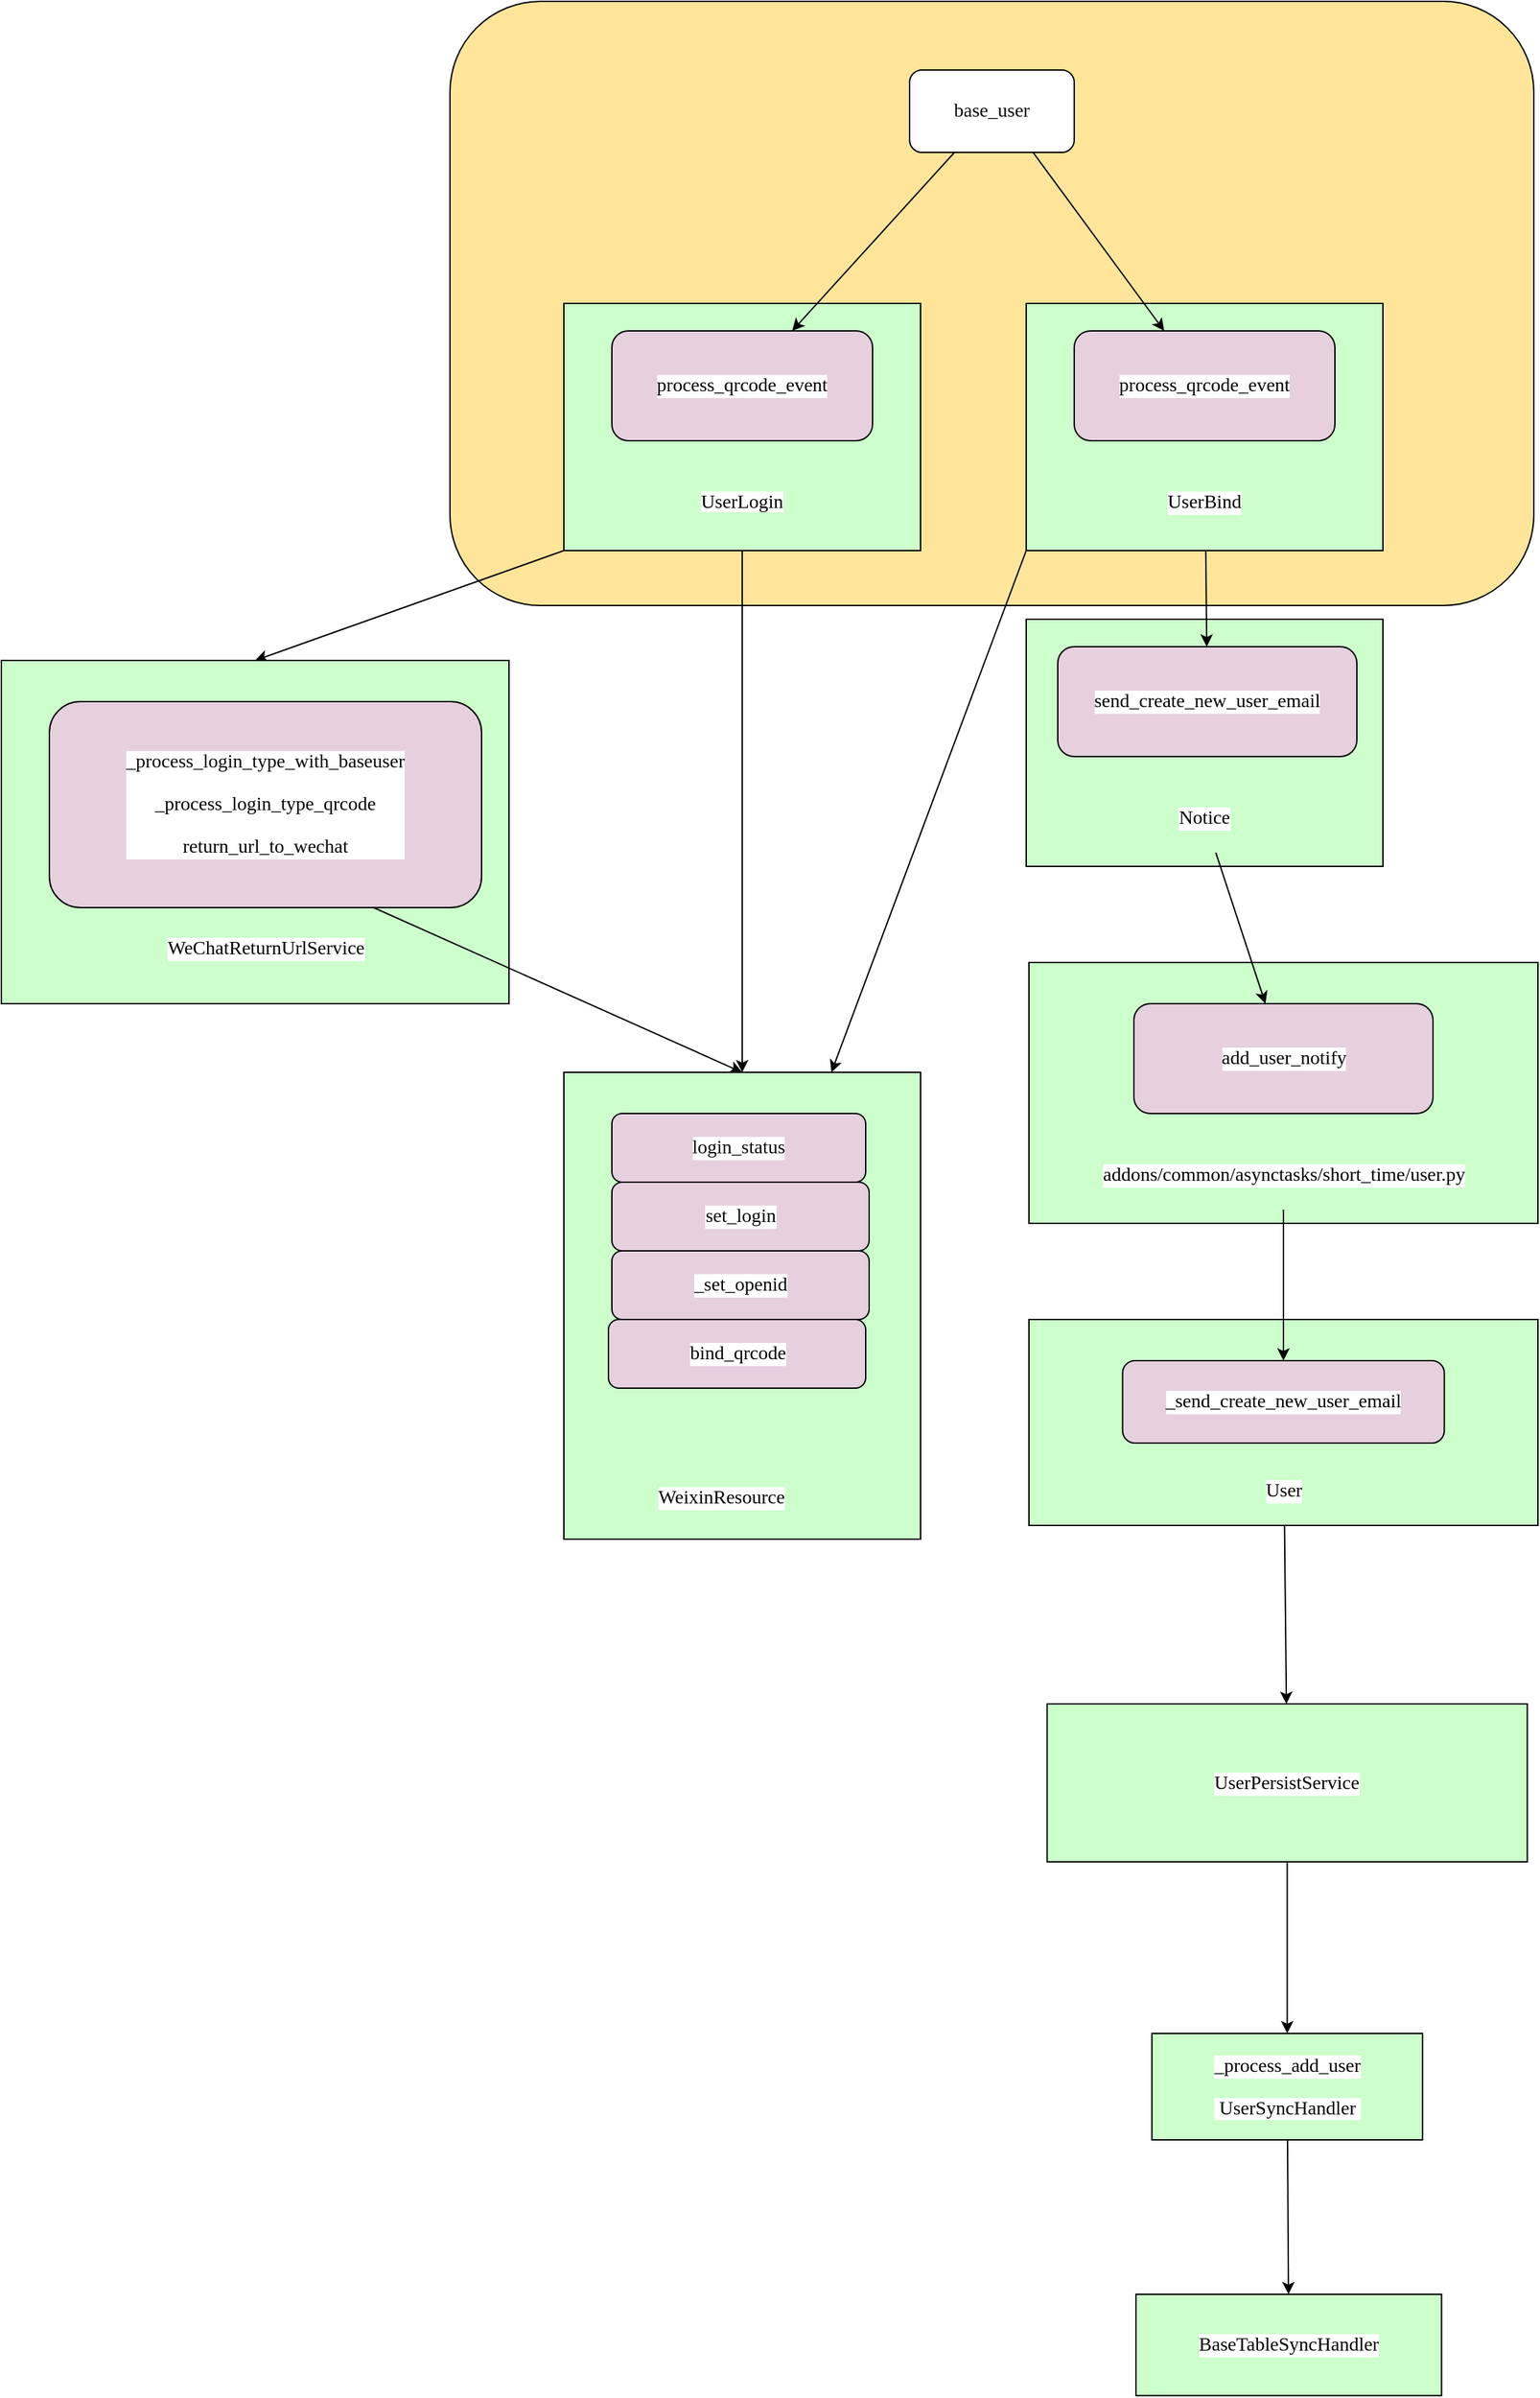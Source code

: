 <mxfile version="13.9.6" type="github">
  <diagram id="80LBF0uWWLtXQU61a6su" name="Page-1">
    <mxGraphModel dx="2177" dy="1943" grid="1" gridSize="10" guides="1" tooltips="1" connect="1" arrows="1" fold="1" page="1" pageScale="1" pageWidth="827" pageHeight="1169" math="0" shadow="0">
      <root>
        <mxCell id="0" />
        <mxCell id="1" parent="0" />
        <mxCell id="gvvGJjCDzovz9uI-ExWb-47" value="" style="rounded=1;whiteSpace=wrap;html=1;fillColor=#FFE599;" vertex="1" parent="1">
          <mxGeometry x="147" y="-30" width="790" height="440" as="geometry" />
        </mxCell>
        <mxCell id="gvvGJjCDzovz9uI-ExWb-30" value="" style="rounded=0;whiteSpace=wrap;html=1;fillColor=#CCFFCC;" vertex="1" parent="1">
          <mxGeometry x="569" y="670" width="371" height="190" as="geometry" />
        </mxCell>
        <mxCell id="gvvGJjCDzovz9uI-ExWb-42" value="" style="edgeStyle=none;rounded=0;orthogonalLoop=1;jettySize=auto;html=1;" edge="1" parent="1" source="gvvGJjCDzovz9uI-ExWb-33" target="gvvGJjCDzovz9uI-ExWb-41">
          <mxGeometry relative="1" as="geometry" />
        </mxCell>
        <mxCell id="gvvGJjCDzovz9uI-ExWb-33" value="" style="rounded=0;whiteSpace=wrap;html=1;fillColor=#CCFFCC;" vertex="1" parent="1">
          <mxGeometry x="569" y="930" width="371" height="150" as="geometry" />
        </mxCell>
        <mxCell id="gvvGJjCDzovz9uI-ExWb-25" value="" style="rounded=0;whiteSpace=wrap;html=1;fillColor=#CCFFCC;" vertex="1" parent="1">
          <mxGeometry x="567" y="420" width="260" height="180" as="geometry" />
        </mxCell>
        <mxCell id="gvvGJjCDzovz9uI-ExWb-29" style="edgeStyle=none;rounded=0;orthogonalLoop=1;jettySize=auto;html=1;exitX=0;exitY=1;exitDx=0;exitDy=0;entryX=0.75;entryY=0;entryDx=0;entryDy=0;" edge="1" parent="1" source="gvvGJjCDzovz9uI-ExWb-8" target="gvvGJjCDzovz9uI-ExWb-12">
          <mxGeometry relative="1" as="geometry" />
        </mxCell>
        <mxCell id="gvvGJjCDzovz9uI-ExWb-36" value="" style="edgeStyle=none;rounded=0;orthogonalLoop=1;jettySize=auto;html=1;" edge="1" parent="1" source="gvvGJjCDzovz9uI-ExWb-8" target="gvvGJjCDzovz9uI-ExWb-26">
          <mxGeometry relative="1" as="geometry" />
        </mxCell>
        <mxCell id="gvvGJjCDzovz9uI-ExWb-8" value="" style="rounded=0;whiteSpace=wrap;html=1;fillColor=#CCFFCC;" vertex="1" parent="1">
          <mxGeometry x="567" y="190" width="260" height="180" as="geometry" />
        </mxCell>
        <mxCell id="gvvGJjCDzovz9uI-ExWb-13" value="" style="edgeStyle=none;rounded=0;orthogonalLoop=1;jettySize=auto;html=1;" edge="1" parent="1" source="gvvGJjCDzovz9uI-ExWb-4" target="gvvGJjCDzovz9uI-ExWb-12">
          <mxGeometry relative="1" as="geometry" />
        </mxCell>
        <mxCell id="gvvGJjCDzovz9uI-ExWb-24" style="edgeStyle=none;rounded=0;orthogonalLoop=1;jettySize=auto;html=1;exitX=0;exitY=1;exitDx=0;exitDy=0;entryX=0.5;entryY=0;entryDx=0;entryDy=0;" edge="1" parent="1" source="gvvGJjCDzovz9uI-ExWb-4" target="gvvGJjCDzovz9uI-ExWb-18">
          <mxGeometry relative="1" as="geometry" />
        </mxCell>
        <mxCell id="gvvGJjCDzovz9uI-ExWb-4" value="" style="rounded=0;whiteSpace=wrap;html=1;fillColor=#CCFFCC;" vertex="1" parent="1">
          <mxGeometry x="230" y="190" width="260" height="180" as="geometry" />
        </mxCell>
        <mxCell id="gvvGJjCDzovz9uI-ExWb-3" value="" style="rounded=0;orthogonalLoop=1;jettySize=auto;html=1;" edge="1" parent="1" source="gvvGJjCDzovz9uI-ExWb-1" target="gvvGJjCDzovz9uI-ExWb-2">
          <mxGeometry relative="1" as="geometry" />
        </mxCell>
        <mxCell id="gvvGJjCDzovz9uI-ExWb-11" style="edgeStyle=none;rounded=0;orthogonalLoop=1;jettySize=auto;html=1;exitX=0.75;exitY=1;exitDx=0;exitDy=0;" edge="1" parent="1" source="gvvGJjCDzovz9uI-ExWb-1" target="gvvGJjCDzovz9uI-ExWb-9">
          <mxGeometry relative="1" as="geometry" />
        </mxCell>
        <mxCell id="gvvGJjCDzovz9uI-ExWb-1" value="&lt;pre style=&quot;background-color: #ffffff ; color: #080808 ; font-family: &amp;#34;jetbrains mono&amp;#34; ; font-size: 10.5pt&quot;&gt;base_user&lt;/pre&gt;" style="rounded=1;whiteSpace=wrap;html=1;" vertex="1" parent="1">
          <mxGeometry x="482" y="20" width="120" height="60" as="geometry" />
        </mxCell>
        <mxCell id="gvvGJjCDzovz9uI-ExWb-2" value="&lt;pre style=&quot;background-color: #ffffff ; color: #080808 ; font-family: &amp;#34;jetbrains mono&amp;#34; ; font-size: 10.5pt&quot;&gt;&lt;span style=&quot;color: #000000&quot;&gt;process_qrcode_event&lt;/span&gt;&lt;/pre&gt;" style="whiteSpace=wrap;html=1;rounded=1;fillColor=#E6D0DE;" vertex="1" parent="1">
          <mxGeometry x="265" y="210" width="190" height="80" as="geometry" />
        </mxCell>
        <mxCell id="gvvGJjCDzovz9uI-ExWb-5" value="&lt;span style=&quot;background-color: rgb(255 , 255 , 255) ; font-family: &amp;#34;jetbrains mono&amp;#34; ; font-size: 10.5pt&quot;&gt;UserLogin&lt;/span&gt;" style="text;html=1;strokeColor=none;fillColor=none;align=center;verticalAlign=middle;whiteSpace=wrap;rounded=0;" vertex="1" parent="1">
          <mxGeometry x="310" y="310" width="100" height="50" as="geometry" />
        </mxCell>
        <mxCell id="gvvGJjCDzovz9uI-ExWb-9" value="&lt;pre style=&quot;background-color: #ffffff ; color: #080808 ; font-family: &amp;#34;jetbrains mono&amp;#34; ; font-size: 10.5pt&quot;&gt;&lt;span style=&quot;color: #000000&quot;&gt;process_qrcode_event&lt;/span&gt;&lt;/pre&gt;" style="whiteSpace=wrap;html=1;rounded=1;fillColor=#E6D0DE;" vertex="1" parent="1">
          <mxGeometry x="602" y="210" width="190" height="80" as="geometry" />
        </mxCell>
        <mxCell id="gvvGJjCDzovz9uI-ExWb-10" value="&lt;pre style=&quot;background-color: #ffffff ; color: #080808 ; font-family: &amp;#34;jetbrains mono&amp;#34; ; font-size: 10.5pt&quot;&gt;&lt;span style=&quot;color: #000000&quot;&gt;UserBind&lt;/span&gt;&lt;/pre&gt;" style="text;html=1;strokeColor=none;fillColor=none;align=center;verticalAlign=middle;whiteSpace=wrap;rounded=0;" vertex="1" parent="1">
          <mxGeometry x="647" y="310" width="100" height="50" as="geometry" />
        </mxCell>
        <mxCell id="gvvGJjCDzovz9uI-ExWb-12" value="" style="rounded=0;whiteSpace=wrap;html=1;fillColor=#CCFFCC;" vertex="1" parent="1">
          <mxGeometry x="230" y="750" width="260" height="340" as="geometry" />
        </mxCell>
        <mxCell id="gvvGJjCDzovz9uI-ExWb-14" value="&lt;pre style=&quot;background-color: #ffffff ; color: #080808 ; font-family: &amp;#34;jetbrains mono&amp;#34; ; font-size: 10.5pt&quot;&gt;&lt;span style=&quot;color: #000000&quot;&gt;WeixinResource&lt;/span&gt;&lt;/pre&gt;" style="text;html=1;strokeColor=none;fillColor=none;align=center;verticalAlign=middle;whiteSpace=wrap;rounded=0;" vertex="1" parent="1">
          <mxGeometry x="290" y="1050" width="110" height="20" as="geometry" />
        </mxCell>
        <mxCell id="gvvGJjCDzovz9uI-ExWb-15" value="&lt;pre style=&quot;background-color: #ffffff ; color: #080808 ; font-family: &amp;#34;jetbrains mono&amp;#34; ; font-size: 10.5pt&quot;&gt;&lt;span style=&quot;color: rgba(0 , 0 , 0 , 0) ; font-family: monospace ; font-size: 0px ; background-color: rgb(248 , 249 , 250)&quot;&gt;%3CmxGraphModel%3E%3Croot%3E%3CmxCell%20id%3D%220%22%2F%3E%3CmxCell%20id%3D%221%22%20parent%3D%220%22%2F%3E%3CmxCell%20id%3D%222%22%20value%3D%22%26lt%3Bpre%20style%3D%26quot%3Bbackground-color%3A%20%23ffffff%20%3B%20color%3A%20%23080808%20%3B%20font-family%3A%20%26amp%3B%2334%3Bjetbrains%20mono%26amp%3B%2334%3B%20%3B%20font-size%3A%2010.5pt%26quot%3B%26gt%3B%26lt%3Bspan%20style%3D%26quot%3Bcolor%3A%20%23000000%26quot%3B%26gt%3Bprocess_qrcode_event%26lt%3B%2Fspan%26gt%3B%26lt%3B%2Fpre%26gt%3B%22%20style%3D%22whiteSpace%3Dwrap%3Bhtml%3D1%3Brounded%3D1%3BfillColor%3D%23E6D0DE%3B%22%20vertex%3D%221%22%20parent%3D%221%22%3E%3CmxGeometry%20x%3D%22265%22%20y%3D%22210%22%20width%3D%22190%22%20height%3D%2280%22%20as%3D%22geometry%22%2F%3E%3C%2FmxCell%3E%3C%2Froot%3E%3C%2FmxGraphModel%3E&lt;/span&gt;set_login&lt;br&gt;&lt;/pre&gt;" style="whiteSpace=wrap;html=1;rounded=1;fillColor=#E6D0DE;" vertex="1" parent="1">
          <mxGeometry x="265" y="830" width="187.5" height="50" as="geometry" />
        </mxCell>
        <mxCell id="gvvGJjCDzovz9uI-ExWb-16" value="&lt;pre style=&quot;background-color: #ffffff ; color: #080808 ; font-family: &amp;#34;jetbrains mono&amp;#34; ; font-size: 10.5pt&quot;&gt;&lt;span style=&quot;color: rgba(0 , 0 , 0 , 0) ; font-family: monospace ; font-size: 0px ; background-color: rgb(248 , 249 , 250)&quot;&gt;%3CmxGraphModel%3E%3Croot%3E%3CmxCell%20id%3D%220%22%2F%3E%3CmxCell%20id%3D%221%22%20parent%3D%220%22%2F%3E%3CmxCell%20id%3D%222%22%20value%3D%22%26lt%3Bpre%20style%3D%26quot%3Bbackground-color%3A%20%23ffffff%20%3B%20color%3A%20%23080808%20%3B%20font-family%3A%20%26amp%3B%2334%3Bjetbrains%20mono%26amp%3B%2334%3B%20%3B%20font-size%3A%2010.5pt%26quot%3B%26gt%3B%26lt%3Bspan%20style%3D%26quot%3Bcolor%3A%20rgba(0%20%2C%200%20%2C%200%20%2C%200)%20%3B%20font-family%3A%20monospace%20%3B%20font-size%3A%200px%20%3B%20background-color%3A%20rgb(248%20%2C%20249%20%2C%20250)%26quot%3B%26gt%3B%253CmxGraphModel%253E%253Croot%253E%253CmxCell%2520id%253D%25220%2522%252F%253E%253CmxCell%2520id%253D%25221%2522%2520parent%253D%25220%2522%252F%253E%253CmxCell%2520id%253D%25222%2522%2520value%253D%2522%2526lt%253Bpre%2520style%253D%2526quot%253Bbackground-color%253A%2520%2523ffffff%2520%253B%2520color%253A%2520%2523080808%2520%253B%2520font-family%253A%2520%2526amp%253B%252334%253Bjetbrains%2520mono%2526amp%253B%252334%253B%2520%253B%2520font-size%253A%252010.5pt%2526quot%253B%2526gt%253B%2526lt%253Bspan%2520style%253D%2526quot%253Bcolor%253A%2520%2523000000%2526quot%253B%2526gt%253Bprocess_qrcode_event%2526lt%253B%252Fspan%2526gt%253B%2526lt%253B%252Fpre%2526gt%253B%2522%2520style%253D%2522whiteSpace%253Dwrap%253Bhtml%253D1%253Brounded%253D1%253BfillColor%253D%2523E6D0DE%253B%2522%2520vertex%253D%25221%2522%2520parent%253D%25221%2522%253E%253CmxGeometry%2520x%253D%2522265%2522%2520y%253D%2522210%2522%2520width%253D%2522190%2522%2520height%253D%252280%2522%2520as%253D%2522geometry%2522%252F%253E%253C%252FmxCell%253E%253C%252Froot%253E%253C%252FmxGraphModel%253E%26lt%3B%2Fspan%26gt%3Bset_login%26lt%3Bbr%26gt%3B%26lt%3B%2Fpre%26gt%3B%22%20style%3D%22whiteSpace%3Dwrap%3Bhtml%3D1%3Brounded%3D1%3BfillColor%3D%23E6D0DE%3B%22%20vertex%3D%221%22%20parent%3D%221%22%3E%3CmxGeometry%20x%3D%22265%22%20y%3D%22560%22%20width%3D%22190%22%20height%3D%2280%22%20as%3D%22geometry%22%2F%3E%3C%2FmxCell%3E%3C%2Froot%3E%3C%2FmxGraphModel%3E&lt;/span&gt;login_status&lt;br&gt;&lt;/pre&gt;" style="whiteSpace=wrap;html=1;rounded=1;fillColor=#E6D0DE;" vertex="1" parent="1">
          <mxGeometry x="265" y="780" width="185" height="50" as="geometry" />
        </mxCell>
        <mxCell id="gvvGJjCDzovz9uI-ExWb-18" value="" style="rounded=0;whiteSpace=wrap;html=1;fillColor=#CCFFCC;" vertex="1" parent="1">
          <mxGeometry x="-180" y="450" width="370" height="250" as="geometry" />
        </mxCell>
        <mxCell id="gvvGJjCDzovz9uI-ExWb-19" value="&lt;pre style=&quot;background-color: #ffffff ; color: #080808 ; font-family: &amp;#34;jetbrains mono&amp;#34; ; font-size: 10.5pt&quot;&gt;&lt;pre style=&quot;font-family: &amp;#34;jetbrains mono&amp;#34; ; font-size: 10.5pt&quot;&gt;&lt;span style=&quot;color: #000000&quot;&gt;WeChatReturnUrlService&lt;/span&gt;&lt;/pre&gt;&lt;/pre&gt;" style="text;html=1;strokeColor=none;fillColor=none;align=center;verticalAlign=middle;whiteSpace=wrap;rounded=0;" vertex="1" parent="1">
          <mxGeometry x="-42.5" y="650" width="110" height="20" as="geometry" />
        </mxCell>
        <mxCell id="gvvGJjCDzovz9uI-ExWb-23" style="edgeStyle=none;rounded=0;orthogonalLoop=1;jettySize=auto;html=1;exitX=0.75;exitY=1;exitDx=0;exitDy=0;entryX=0.5;entryY=0;entryDx=0;entryDy=0;" edge="1" parent="1" source="gvvGJjCDzovz9uI-ExWb-21" target="gvvGJjCDzovz9uI-ExWb-12">
          <mxGeometry relative="1" as="geometry" />
        </mxCell>
        <mxCell id="gvvGJjCDzovz9uI-ExWb-21" value="&lt;pre style=&quot;background-color: #ffffff ; color: #080808 ; font-family: &amp;#34;jetbrains mono&amp;#34; ; font-size: 10.5pt&quot;&gt;&lt;pre style=&quot;font-family: &amp;#34;jetbrains mono&amp;#34; ; font-size: 10.5pt&quot;&gt;_process_login_type_with_baseuser&lt;/pre&gt;&lt;pre style=&quot;font-family: &amp;#34;jetbrains mono&amp;#34; ; font-size: 10.5pt&quot;&gt;&lt;pre style=&quot;font-family: &amp;#34;jetbrains mono&amp;#34; ; font-size: 10.5pt&quot;&gt;&lt;span style=&quot;color: #000000&quot;&gt;_process_login_type_qrcode&lt;/span&gt;&lt;/pre&gt;&lt;pre style=&quot;font-family: &amp;#34;jetbrains mono&amp;#34; ; font-size: 10.5pt&quot;&gt;&lt;span style=&quot;color: #000000&quot;&gt;return_url_to_wechat&lt;/span&gt;&lt;/pre&gt;&lt;/pre&gt;&lt;/pre&gt;" style="whiteSpace=wrap;html=1;rounded=1;fillColor=#E6D0DE;" vertex="1" parent="1">
          <mxGeometry x="-145" y="480" width="315" height="150" as="geometry" />
        </mxCell>
        <mxCell id="gvvGJjCDzovz9uI-ExWb-22" value="&lt;pre style=&quot;background-color: #ffffff ; color: #080808 ; font-family: &amp;#34;jetbrains mono&amp;#34; ; font-size: 10.5pt&quot;&gt;&lt;pre style=&quot;font-family: &amp;#34;jetbrains mono&amp;#34; ; font-size: 10.5pt&quot;&gt;&lt;span style=&quot;color: #000000&quot;&gt;_set_openid&lt;/span&gt;&lt;/pre&gt;&lt;/pre&gt;" style="whiteSpace=wrap;html=1;rounded=1;fillColor=#E6D0DE;" vertex="1" parent="1">
          <mxGeometry x="265" y="880" width="187.5" height="50" as="geometry" />
        </mxCell>
        <mxCell id="gvvGJjCDzovz9uI-ExWb-26" value="&lt;pre style=&quot;background-color: #ffffff ; color: #080808 ; font-family: &amp;#34;jetbrains mono&amp;#34; ; font-size: 10.5pt&quot;&gt;&lt;pre style=&quot;font-family: &amp;#34;jetbrains mono&amp;#34; ; font-size: 10.5pt&quot;&gt;&lt;span style=&quot;color: #000000&quot;&gt;send_create_new_user_email&lt;/span&gt;&lt;/pre&gt;&lt;/pre&gt;" style="whiteSpace=wrap;html=1;rounded=1;fillColor=#E6D0DE;" vertex="1" parent="1">
          <mxGeometry x="590" y="440" width="218" height="80" as="geometry" />
        </mxCell>
        <mxCell id="gvvGJjCDzovz9uI-ExWb-37" value="" style="edgeStyle=none;rounded=0;orthogonalLoop=1;jettySize=auto;html=1;" edge="1" parent="1" source="gvvGJjCDzovz9uI-ExWb-27" target="gvvGJjCDzovz9uI-ExWb-31">
          <mxGeometry relative="1" as="geometry" />
        </mxCell>
        <mxCell id="gvvGJjCDzovz9uI-ExWb-27" value="&lt;pre style=&quot;background-color: #ffffff ; color: #080808 ; font-family: &amp;#34;jetbrains mono&amp;#34; ; font-size: 10.5pt&quot;&gt;&lt;pre style=&quot;font-family: &amp;#34;jetbrains mono&amp;#34; ; font-size: 10.5pt&quot;&gt;&lt;span style=&quot;color: #000000&quot;&gt;Notice&lt;/span&gt;&lt;/pre&gt;&lt;/pre&gt;" style="text;html=1;strokeColor=none;fillColor=none;align=center;verticalAlign=middle;whiteSpace=wrap;rounded=0;" vertex="1" parent="1">
          <mxGeometry x="647" y="540" width="100" height="50" as="geometry" />
        </mxCell>
        <mxCell id="gvvGJjCDzovz9uI-ExWb-28" value="&lt;pre style=&quot;background-color: #ffffff ; color: #080808 ; font-family: &amp;#34;jetbrains mono&amp;#34; ; font-size: 10.5pt&quot;&gt;&lt;pre style=&quot;font-family: &amp;#34;jetbrains mono&amp;#34; ; font-size: 10.5pt&quot;&gt;&lt;pre style=&quot;font-family: &amp;#34;jetbrains mono&amp;#34; ; font-size: 10.5pt&quot;&gt;&lt;span style=&quot;color: #000000&quot;&gt;bind_qrcode&lt;/span&gt;&lt;/pre&gt;&lt;/pre&gt;&lt;/pre&gt;" style="whiteSpace=wrap;html=1;rounded=1;fillColor=#E6D0DE;" vertex="1" parent="1">
          <mxGeometry x="262.5" y="930" width="187.5" height="50" as="geometry" />
        </mxCell>
        <mxCell id="gvvGJjCDzovz9uI-ExWb-31" value="&lt;pre style=&quot;background-color: #ffffff ; color: #080808 ; font-family: &amp;#34;jetbrains mono&amp;#34; ; font-size: 10.5pt&quot;&gt;&lt;pre style=&quot;font-family: &amp;#34;jetbrains mono&amp;#34; ; font-size: 10.5pt&quot;&gt;&lt;pre style=&quot;font-family: &amp;#34;jetbrains mono&amp;#34; ; font-size: 10.5pt&quot;&gt;&lt;span style=&quot;color: #000000&quot;&gt;add_user_notify&lt;/span&gt;&lt;/pre&gt;&lt;/pre&gt;&lt;/pre&gt;" style="whiteSpace=wrap;html=1;rounded=1;fillColor=#E6D0DE;" vertex="1" parent="1">
          <mxGeometry x="645.5" y="700" width="218" height="80" as="geometry" />
        </mxCell>
        <mxCell id="gvvGJjCDzovz9uI-ExWb-38" value="" style="edgeStyle=none;rounded=0;orthogonalLoop=1;jettySize=auto;html=1;" edge="1" parent="1" source="gvvGJjCDzovz9uI-ExWb-32" target="gvvGJjCDzovz9uI-ExWb-34">
          <mxGeometry relative="1" as="geometry" />
        </mxCell>
        <mxCell id="gvvGJjCDzovz9uI-ExWb-32" value="&lt;pre style=&quot;background-color: rgb(255 , 255 , 255)&quot;&gt;&lt;pre&gt;&lt;font face=&quot;jetbrains mono&quot;&gt;&lt;span style=&quot;font-size: 14px&quot;&gt;addons/common/asynctasks/short_time/user.py&lt;/span&gt;&lt;/font&gt;&lt;font color=&quot;#080808&quot; face=&quot;jetbrains mono&quot;&gt;&lt;span style=&quot;font-size: 10.5pt&quot;&gt;&lt;br&gt;&lt;/span&gt;&lt;/font&gt;&lt;/pre&gt;&lt;/pre&gt;" style="text;html=1;strokeColor=none;fillColor=none;align=center;verticalAlign=middle;whiteSpace=wrap;rounded=0;" vertex="1" parent="1">
          <mxGeometry x="576.75" y="800" width="355.5" height="50" as="geometry" />
        </mxCell>
        <mxCell id="gvvGJjCDzovz9uI-ExWb-34" value="&lt;pre style=&quot;background-color: #ffffff ; color: #080808 ; font-family: &amp;#34;jetbrains mono&amp;#34; ; font-size: 10.5pt&quot;&gt;&lt;pre style=&quot;font-family: &amp;#34;jetbrains mono&amp;#34; ; font-size: 10.5pt&quot;&gt;&lt;pre style=&quot;font-family: &amp;#34;jetbrains mono&amp;#34; ; font-size: 10.5pt&quot;&gt;&lt;pre style=&quot;font-family: &amp;#34;jetbrains mono&amp;#34; ; font-size: 10.5pt&quot;&gt;&lt;span style=&quot;color: #000000&quot;&gt;_send_create_new_user_email&lt;/span&gt;&lt;/pre&gt;&lt;/pre&gt;&lt;/pre&gt;&lt;/pre&gt;" style="whiteSpace=wrap;html=1;rounded=1;fillColor=#E6D0DE;" vertex="1" parent="1">
          <mxGeometry x="637.25" y="960" width="234.5" height="60" as="geometry" />
        </mxCell>
        <mxCell id="gvvGJjCDzovz9uI-ExWb-35" value="&lt;pre style=&quot;background-color: rgb(255 , 255 , 255)&quot;&gt;&lt;pre&gt;&lt;pre style=&quot;color: rgb(8 , 8 , 8) ; font-family: &amp;#34;jetbrains mono&amp;#34; ; font-size: 10.5pt&quot;&gt;&lt;span style=&quot;color: #000000&quot;&gt;User&lt;/span&gt;&lt;/pre&gt;&lt;/pre&gt;&lt;/pre&gt;" style="text;html=1;strokeColor=none;fillColor=none;align=center;verticalAlign=middle;whiteSpace=wrap;rounded=0;" vertex="1" parent="1">
          <mxGeometry x="576.75" y="1030" width="355.5" height="50" as="geometry" />
        </mxCell>
        <mxCell id="gvvGJjCDzovz9uI-ExWb-44" value="" style="edgeStyle=none;rounded=0;orthogonalLoop=1;jettySize=auto;html=1;" edge="1" parent="1" source="gvvGJjCDzovz9uI-ExWb-41" target="gvvGJjCDzovz9uI-ExWb-43">
          <mxGeometry relative="1" as="geometry" />
        </mxCell>
        <mxCell id="gvvGJjCDzovz9uI-ExWb-41" value="&lt;pre style=&quot;background-color: #ffffff ; color: #080808 ; font-family: &amp;#34;jetbrains mono&amp;#34; ; font-size: 10.5pt&quot;&gt;&lt;span style=&quot;color: #000000&quot;&gt;UserPersistService&lt;/span&gt;&lt;/pre&gt;" style="whiteSpace=wrap;html=1;rounded=0;fillColor=#CCFFCC;" vertex="1" parent="1">
          <mxGeometry x="582.25" y="1210" width="350" height="115" as="geometry" />
        </mxCell>
        <mxCell id="gvvGJjCDzovz9uI-ExWb-46" value="" style="edgeStyle=none;rounded=0;orthogonalLoop=1;jettySize=auto;html=1;" edge="1" parent="1" source="gvvGJjCDzovz9uI-ExWb-43" target="gvvGJjCDzovz9uI-ExWb-45">
          <mxGeometry relative="1" as="geometry" />
        </mxCell>
        <mxCell id="gvvGJjCDzovz9uI-ExWb-43" value="&lt;pre style=&quot;background-color: #ffffff ; color: #080808 ; font-family: &amp;#34;jetbrains mono&amp;#34; ; font-size: 10.5pt&quot;&gt;&lt;pre style=&quot;font-family: &amp;#34;jetbrains mono&amp;#34; ; font-size: 10.5pt&quot;&gt;&lt;span style=&quot;color: #000000&quot;&gt;_process_add_user&lt;/span&gt;&lt;/pre&gt;&lt;/pre&gt;&lt;pre style=&quot;background-color: #ffffff ; color: #080808 ; font-family: &amp;#34;jetbrains mono&amp;#34; ; font-size: 10.5pt&quot;&gt;&lt;span style=&quot;color: #000000&quot;&gt;UserSyncHandler&lt;/span&gt;&lt;/pre&gt;" style="whiteSpace=wrap;html=1;rounded=0;fillColor=#CCFFCC;" vertex="1" parent="1">
          <mxGeometry x="658.63" y="1450" width="197.25" height="77.5" as="geometry" />
        </mxCell>
        <mxCell id="gvvGJjCDzovz9uI-ExWb-45" value="&lt;pre style=&quot;background-color: #ffffff ; color: #080808 ; font-family: &amp;#34;jetbrains mono&amp;#34; ; font-size: 10.5pt&quot;&gt;&lt;span style=&quot;color: #000000&quot;&gt;BaseTableSyncHandler&lt;/span&gt;&lt;/pre&gt;" style="whiteSpace=wrap;html=1;rounded=0;fillColor=#CCFFCC;" vertex="1" parent="1">
          <mxGeometry x="647" y="1640" width="222.75" height="73.75" as="geometry" />
        </mxCell>
      </root>
    </mxGraphModel>
  </diagram>
</mxfile>

